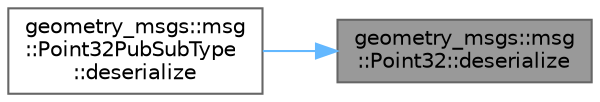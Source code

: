 digraph "geometry_msgs::msg::Point32::deserialize"
{
 // INTERACTIVE_SVG=YES
 // LATEX_PDF_SIZE
  bgcolor="transparent";
  edge [fontname=Helvetica,fontsize=10,labelfontname=Helvetica,labelfontsize=10];
  node [fontname=Helvetica,fontsize=10,shape=box,height=0.2,width=0.4];
  rankdir="RL";
  Node1 [id="Node000001",label="geometry_msgs::msg\l::Point32::deserialize",height=0.2,width=0.4,color="gray40", fillcolor="grey60", style="filled", fontcolor="black",tooltip="This function deserializes an object using CDR serialization."];
  Node1 -> Node2 [id="edge1_Node000001_Node000002",dir="back",color="steelblue1",style="solid",tooltip=" "];
  Node2 [id="Node000002",label="geometry_msgs::msg\l::Point32PubSubType\l::deserialize",height=0.2,width=0.4,color="grey40", fillcolor="white", style="filled",URL="$d8/dab/classgeometry__msgs_1_1msg_1_1Point32PubSubType.html#a5cc7430198f5882ea05867ca446e3583",tooltip=" "];
}
